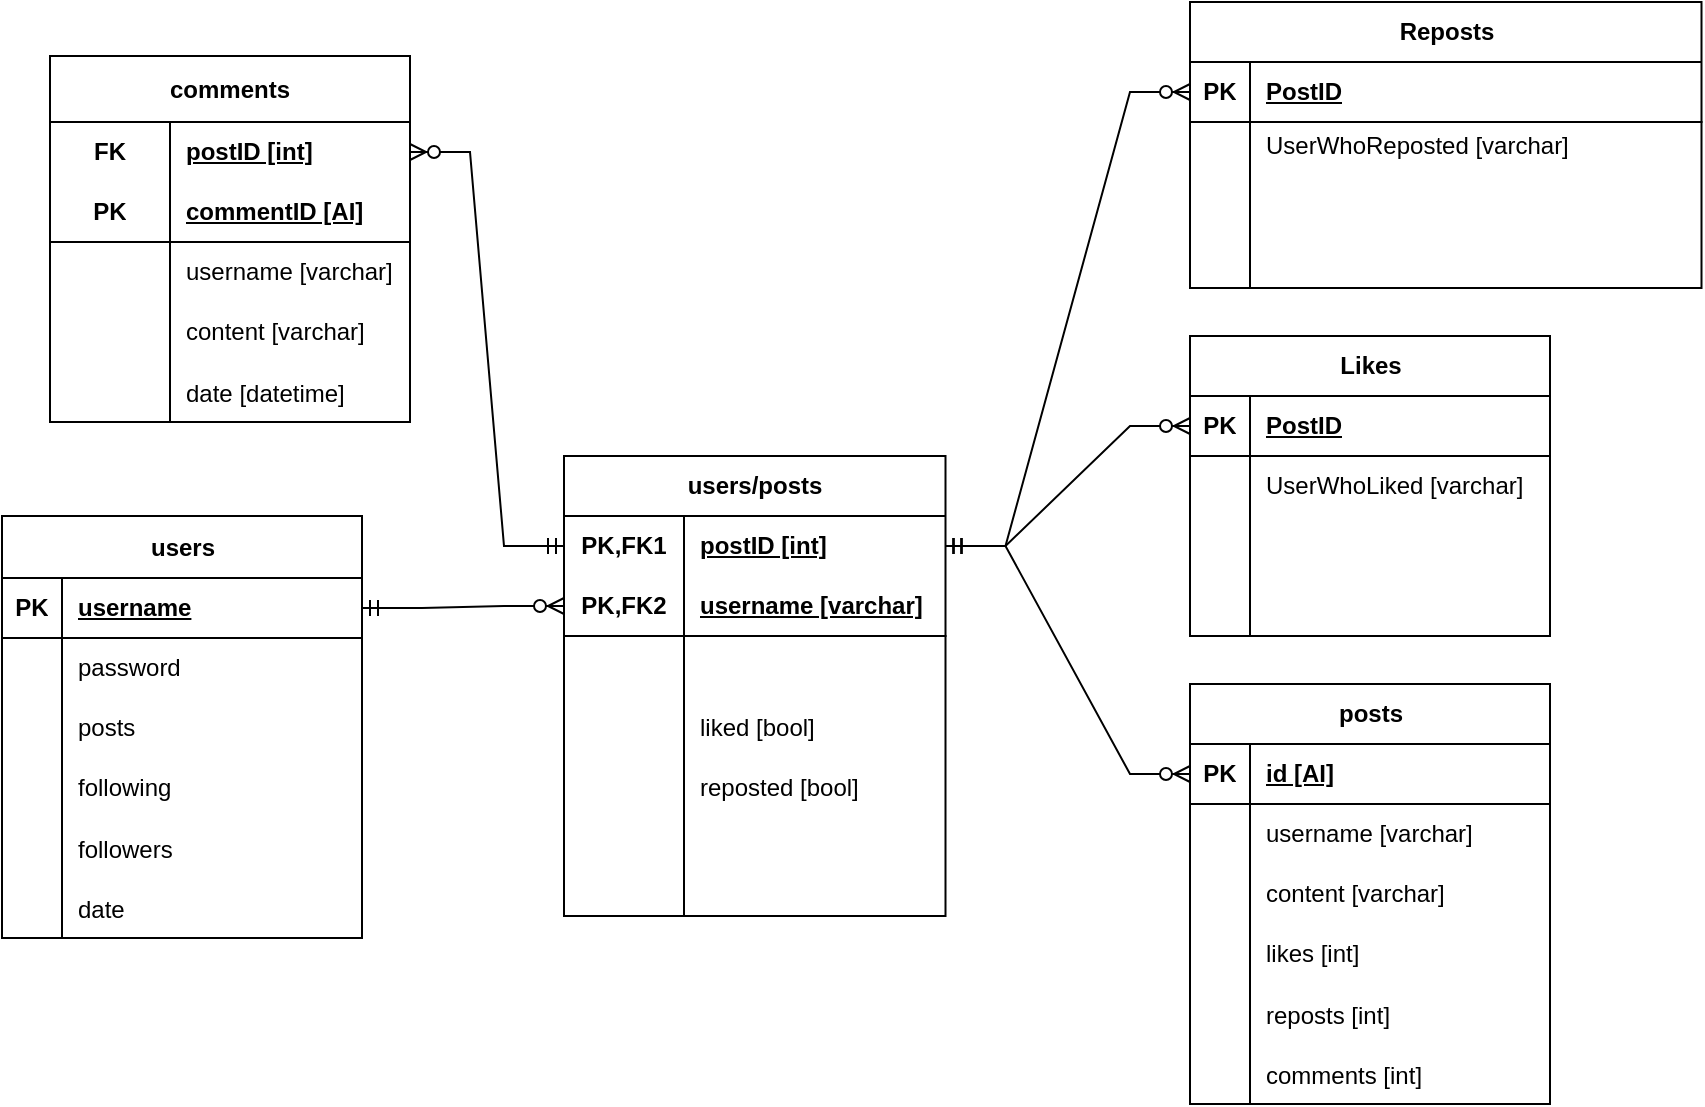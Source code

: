 <mxfile version="24.4.9" type="device">
  <diagram name="Page-1" id="cB-EBIB1lED62rmI1waI">
    <mxGraphModel dx="954" dy="981" grid="0" gridSize="10" guides="1" tooltips="1" connect="1" arrows="1" fold="1" page="0" pageScale="1" pageWidth="850" pageHeight="1100" math="0" shadow="0">
      <root>
        <mxCell id="0" />
        <mxCell id="1" parent="0" />
        <mxCell id="kma_J3NIvFAR0ekO047S-1" value="users" style="shape=table;startSize=31;container=1;collapsible=1;childLayout=tableLayout;fixedRows=1;rowLines=0;fontStyle=1;align=center;resizeLast=1;html=1;" parent="1" vertex="1">
          <mxGeometry x="47" y="56" width="180" height="211" as="geometry" />
        </mxCell>
        <mxCell id="kma_J3NIvFAR0ekO047S-2" value="" style="shape=tableRow;horizontal=0;startSize=0;swimlaneHead=0;swimlaneBody=0;fillColor=none;collapsible=0;dropTarget=0;points=[[0,0.5],[1,0.5]];portConstraint=eastwest;top=0;left=0;right=0;bottom=1;" parent="kma_J3NIvFAR0ekO047S-1" vertex="1">
          <mxGeometry y="31" width="180" height="30" as="geometry" />
        </mxCell>
        <mxCell id="kma_J3NIvFAR0ekO047S-3" value="PK" style="shape=partialRectangle;connectable=0;fillColor=none;top=0;left=0;bottom=0;right=0;fontStyle=1;overflow=hidden;whiteSpace=wrap;html=1;" parent="kma_J3NIvFAR0ekO047S-2" vertex="1">
          <mxGeometry width="30" height="30" as="geometry">
            <mxRectangle width="30" height="30" as="alternateBounds" />
          </mxGeometry>
        </mxCell>
        <mxCell id="kma_J3NIvFAR0ekO047S-4" value="username" style="shape=partialRectangle;connectable=0;fillColor=none;top=0;left=0;bottom=0;right=0;align=left;spacingLeft=6;fontStyle=5;overflow=hidden;whiteSpace=wrap;html=1;" parent="kma_J3NIvFAR0ekO047S-2" vertex="1">
          <mxGeometry x="30" width="150" height="30" as="geometry">
            <mxRectangle width="150" height="30" as="alternateBounds" />
          </mxGeometry>
        </mxCell>
        <mxCell id="kma_J3NIvFAR0ekO047S-5" value="" style="shape=tableRow;horizontal=0;startSize=0;swimlaneHead=0;swimlaneBody=0;fillColor=none;collapsible=0;dropTarget=0;points=[[0,0.5],[1,0.5]];portConstraint=eastwest;top=0;left=0;right=0;bottom=0;" parent="kma_J3NIvFAR0ekO047S-1" vertex="1">
          <mxGeometry y="61" width="180" height="30" as="geometry" />
        </mxCell>
        <mxCell id="kma_J3NIvFAR0ekO047S-6" value="" style="shape=partialRectangle;connectable=0;fillColor=none;top=0;left=0;bottom=0;right=0;editable=1;overflow=hidden;whiteSpace=wrap;html=1;" parent="kma_J3NIvFAR0ekO047S-5" vertex="1">
          <mxGeometry width="30" height="30" as="geometry">
            <mxRectangle width="30" height="30" as="alternateBounds" />
          </mxGeometry>
        </mxCell>
        <mxCell id="kma_J3NIvFAR0ekO047S-7" value="password" style="shape=partialRectangle;connectable=0;fillColor=none;top=0;left=0;bottom=0;right=0;align=left;spacingLeft=6;overflow=hidden;whiteSpace=wrap;html=1;" parent="kma_J3NIvFAR0ekO047S-5" vertex="1">
          <mxGeometry x="30" width="150" height="30" as="geometry">
            <mxRectangle width="150" height="30" as="alternateBounds" />
          </mxGeometry>
        </mxCell>
        <mxCell id="kma_J3NIvFAR0ekO047S-8" value="" style="shape=tableRow;horizontal=0;startSize=0;swimlaneHead=0;swimlaneBody=0;fillColor=none;collapsible=0;dropTarget=0;points=[[0,0.5],[1,0.5]];portConstraint=eastwest;top=0;left=0;right=0;bottom=0;" parent="kma_J3NIvFAR0ekO047S-1" vertex="1">
          <mxGeometry y="91" width="180" height="30" as="geometry" />
        </mxCell>
        <mxCell id="kma_J3NIvFAR0ekO047S-9" value="" style="shape=partialRectangle;connectable=0;fillColor=none;top=0;left=0;bottom=0;right=0;editable=1;overflow=hidden;whiteSpace=wrap;html=1;" parent="kma_J3NIvFAR0ekO047S-8" vertex="1">
          <mxGeometry width="30" height="30" as="geometry">
            <mxRectangle width="30" height="30" as="alternateBounds" />
          </mxGeometry>
        </mxCell>
        <mxCell id="kma_J3NIvFAR0ekO047S-10" value="posts" style="shape=partialRectangle;connectable=0;fillColor=none;top=0;left=0;bottom=0;right=0;align=left;spacingLeft=6;overflow=hidden;whiteSpace=wrap;html=1;" parent="kma_J3NIvFAR0ekO047S-8" vertex="1">
          <mxGeometry x="30" width="150" height="30" as="geometry">
            <mxRectangle width="150" height="30" as="alternateBounds" />
          </mxGeometry>
        </mxCell>
        <mxCell id="kma_J3NIvFAR0ekO047S-11" value="" style="shape=tableRow;horizontal=0;startSize=0;swimlaneHead=0;swimlaneBody=0;fillColor=none;collapsible=0;dropTarget=0;points=[[0,0.5],[1,0.5]];portConstraint=eastwest;top=0;left=0;right=0;bottom=0;" parent="kma_J3NIvFAR0ekO047S-1" vertex="1">
          <mxGeometry y="121" width="180" height="30" as="geometry" />
        </mxCell>
        <mxCell id="kma_J3NIvFAR0ekO047S-12" value="" style="shape=partialRectangle;connectable=0;fillColor=none;top=0;left=0;bottom=0;right=0;editable=1;overflow=hidden;whiteSpace=wrap;html=1;" parent="kma_J3NIvFAR0ekO047S-11" vertex="1">
          <mxGeometry width="30" height="30" as="geometry">
            <mxRectangle width="30" height="30" as="alternateBounds" />
          </mxGeometry>
        </mxCell>
        <mxCell id="kma_J3NIvFAR0ekO047S-13" value="following" style="shape=partialRectangle;connectable=0;fillColor=none;top=0;left=0;bottom=0;right=0;align=left;spacingLeft=6;overflow=hidden;whiteSpace=wrap;html=1;" parent="kma_J3NIvFAR0ekO047S-11" vertex="1">
          <mxGeometry x="30" width="150" height="30" as="geometry">
            <mxRectangle width="150" height="30" as="alternateBounds" />
          </mxGeometry>
        </mxCell>
        <mxCell id="kma_J3NIvFAR0ekO047S-34" value="" style="shape=tableRow;horizontal=0;startSize=0;swimlaneHead=0;swimlaneBody=0;fillColor=none;collapsible=0;dropTarget=0;points=[[0,0.5],[1,0.5]];portConstraint=eastwest;top=0;left=0;right=0;bottom=0;" parent="kma_J3NIvFAR0ekO047S-1" vertex="1">
          <mxGeometry y="151" width="180" height="30" as="geometry" />
        </mxCell>
        <mxCell id="kma_J3NIvFAR0ekO047S-35" value="" style="shape=partialRectangle;connectable=0;fillColor=none;top=0;left=0;bottom=0;right=0;editable=1;overflow=hidden;" parent="kma_J3NIvFAR0ekO047S-34" vertex="1">
          <mxGeometry width="30" height="30" as="geometry">
            <mxRectangle width="30" height="30" as="alternateBounds" />
          </mxGeometry>
        </mxCell>
        <mxCell id="kma_J3NIvFAR0ekO047S-36" value="followers" style="shape=partialRectangle;connectable=0;fillColor=none;top=0;left=0;bottom=0;right=0;align=left;spacingLeft=6;overflow=hidden;" parent="kma_J3NIvFAR0ekO047S-34" vertex="1">
          <mxGeometry x="30" width="150" height="30" as="geometry">
            <mxRectangle width="150" height="30" as="alternateBounds" />
          </mxGeometry>
        </mxCell>
        <mxCell id="kma_J3NIvFAR0ekO047S-37" value="" style="shape=tableRow;horizontal=0;startSize=0;swimlaneHead=0;swimlaneBody=0;fillColor=none;collapsible=0;dropTarget=0;points=[[0,0.5],[1,0.5]];portConstraint=eastwest;top=0;left=0;right=0;bottom=0;" parent="kma_J3NIvFAR0ekO047S-1" vertex="1">
          <mxGeometry y="181" width="180" height="30" as="geometry" />
        </mxCell>
        <mxCell id="kma_J3NIvFAR0ekO047S-38" value="" style="shape=partialRectangle;connectable=0;fillColor=none;top=0;left=0;bottom=0;right=0;editable=1;overflow=hidden;" parent="kma_J3NIvFAR0ekO047S-37" vertex="1">
          <mxGeometry width="30" height="30" as="geometry">
            <mxRectangle width="30" height="30" as="alternateBounds" />
          </mxGeometry>
        </mxCell>
        <mxCell id="kma_J3NIvFAR0ekO047S-39" value="date" style="shape=partialRectangle;connectable=0;fillColor=none;top=0;left=0;bottom=0;right=0;align=left;spacingLeft=6;overflow=hidden;" parent="kma_J3NIvFAR0ekO047S-37" vertex="1">
          <mxGeometry x="30" width="150" height="30" as="geometry">
            <mxRectangle width="150" height="30" as="alternateBounds" />
          </mxGeometry>
        </mxCell>
        <mxCell id="kma_J3NIvFAR0ekO047S-14" value="posts" style="shape=table;startSize=30;container=1;collapsible=1;childLayout=tableLayout;fixedRows=1;rowLines=0;fontStyle=1;align=center;resizeLast=1;html=1;" parent="1" vertex="1">
          <mxGeometry x="641" y="140" width="180" height="210" as="geometry" />
        </mxCell>
        <mxCell id="kma_J3NIvFAR0ekO047S-15" value="" style="shape=tableRow;horizontal=0;startSize=0;swimlaneHead=0;swimlaneBody=0;fillColor=none;collapsible=0;dropTarget=0;points=[[0,0.5],[1,0.5]];portConstraint=eastwest;top=0;left=0;right=0;bottom=1;" parent="kma_J3NIvFAR0ekO047S-14" vertex="1">
          <mxGeometry y="30" width="180" height="30" as="geometry" />
        </mxCell>
        <mxCell id="kma_J3NIvFAR0ekO047S-16" value="PK" style="shape=partialRectangle;connectable=0;fillColor=none;top=0;left=0;bottom=0;right=0;fontStyle=1;overflow=hidden;whiteSpace=wrap;html=1;" parent="kma_J3NIvFAR0ekO047S-15" vertex="1">
          <mxGeometry width="30" height="30" as="geometry">
            <mxRectangle width="30" height="30" as="alternateBounds" />
          </mxGeometry>
        </mxCell>
        <mxCell id="kma_J3NIvFAR0ekO047S-17" value="id [AI]" style="shape=partialRectangle;connectable=0;fillColor=none;top=0;left=0;bottom=0;right=0;align=left;spacingLeft=6;fontStyle=5;overflow=hidden;whiteSpace=wrap;html=1;" parent="kma_J3NIvFAR0ekO047S-15" vertex="1">
          <mxGeometry x="30" width="150" height="30" as="geometry">
            <mxRectangle width="150" height="30" as="alternateBounds" />
          </mxGeometry>
        </mxCell>
        <mxCell id="kma_J3NIvFAR0ekO047S-18" value="" style="shape=tableRow;horizontal=0;startSize=0;swimlaneHead=0;swimlaneBody=0;fillColor=none;collapsible=0;dropTarget=0;points=[[0,0.5],[1,0.5]];portConstraint=eastwest;top=0;left=0;right=0;bottom=0;" parent="kma_J3NIvFAR0ekO047S-14" vertex="1">
          <mxGeometry y="60" width="180" height="30" as="geometry" />
        </mxCell>
        <mxCell id="kma_J3NIvFAR0ekO047S-19" value="" style="shape=partialRectangle;connectable=0;fillColor=none;top=0;left=0;bottom=0;right=0;editable=1;overflow=hidden;whiteSpace=wrap;html=1;" parent="kma_J3NIvFAR0ekO047S-18" vertex="1">
          <mxGeometry width="30" height="30" as="geometry">
            <mxRectangle width="30" height="30" as="alternateBounds" />
          </mxGeometry>
        </mxCell>
        <mxCell id="kma_J3NIvFAR0ekO047S-20" value="username [varchar]" style="shape=partialRectangle;connectable=0;fillColor=none;top=0;left=0;bottom=0;right=0;align=left;spacingLeft=6;overflow=hidden;whiteSpace=wrap;html=1;" parent="kma_J3NIvFAR0ekO047S-18" vertex="1">
          <mxGeometry x="30" width="150" height="30" as="geometry">
            <mxRectangle width="150" height="30" as="alternateBounds" />
          </mxGeometry>
        </mxCell>
        <mxCell id="kma_J3NIvFAR0ekO047S-21" value="" style="shape=tableRow;horizontal=0;startSize=0;swimlaneHead=0;swimlaneBody=0;fillColor=none;collapsible=0;dropTarget=0;points=[[0,0.5],[1,0.5]];portConstraint=eastwest;top=0;left=0;right=0;bottom=0;" parent="kma_J3NIvFAR0ekO047S-14" vertex="1">
          <mxGeometry y="90" width="180" height="30" as="geometry" />
        </mxCell>
        <mxCell id="kma_J3NIvFAR0ekO047S-22" value="" style="shape=partialRectangle;connectable=0;fillColor=none;top=0;left=0;bottom=0;right=0;editable=1;overflow=hidden;whiteSpace=wrap;html=1;" parent="kma_J3NIvFAR0ekO047S-21" vertex="1">
          <mxGeometry width="30" height="30" as="geometry">
            <mxRectangle width="30" height="30" as="alternateBounds" />
          </mxGeometry>
        </mxCell>
        <mxCell id="kma_J3NIvFAR0ekO047S-23" value="content [varchar]" style="shape=partialRectangle;connectable=0;fillColor=none;top=0;left=0;bottom=0;right=0;align=left;spacingLeft=6;overflow=hidden;whiteSpace=wrap;html=1;" parent="kma_J3NIvFAR0ekO047S-21" vertex="1">
          <mxGeometry x="30" width="150" height="30" as="geometry">
            <mxRectangle width="150" height="30" as="alternateBounds" />
          </mxGeometry>
        </mxCell>
        <mxCell id="kma_J3NIvFAR0ekO047S-24" value="" style="shape=tableRow;horizontal=0;startSize=0;swimlaneHead=0;swimlaneBody=0;fillColor=none;collapsible=0;dropTarget=0;points=[[0,0.5],[1,0.5]];portConstraint=eastwest;top=0;left=0;right=0;bottom=0;" parent="kma_J3NIvFAR0ekO047S-14" vertex="1">
          <mxGeometry y="120" width="180" height="30" as="geometry" />
        </mxCell>
        <mxCell id="kma_J3NIvFAR0ekO047S-25" value="" style="shape=partialRectangle;connectable=0;fillColor=none;top=0;left=0;bottom=0;right=0;editable=1;overflow=hidden;whiteSpace=wrap;html=1;" parent="kma_J3NIvFAR0ekO047S-24" vertex="1">
          <mxGeometry width="30" height="30" as="geometry">
            <mxRectangle width="30" height="30" as="alternateBounds" />
          </mxGeometry>
        </mxCell>
        <mxCell id="kma_J3NIvFAR0ekO047S-26" value="likes [int]" style="shape=partialRectangle;connectable=0;fillColor=none;top=0;left=0;bottom=0;right=0;align=left;spacingLeft=6;overflow=hidden;whiteSpace=wrap;html=1;" parent="kma_J3NIvFAR0ekO047S-24" vertex="1">
          <mxGeometry x="30" width="150" height="30" as="geometry">
            <mxRectangle width="150" height="30" as="alternateBounds" />
          </mxGeometry>
        </mxCell>
        <mxCell id="kma_J3NIvFAR0ekO047S-28" value="" style="shape=tableRow;horizontal=0;startSize=0;swimlaneHead=0;swimlaneBody=0;fillColor=none;collapsible=0;dropTarget=0;points=[[0,0.5],[1,0.5]];portConstraint=eastwest;top=0;left=0;right=0;bottom=0;" parent="kma_J3NIvFAR0ekO047S-14" vertex="1">
          <mxGeometry y="150" width="180" height="30" as="geometry" />
        </mxCell>
        <mxCell id="kma_J3NIvFAR0ekO047S-29" value="" style="shape=partialRectangle;connectable=0;fillColor=none;top=0;left=0;bottom=0;right=0;editable=1;overflow=hidden;" parent="kma_J3NIvFAR0ekO047S-28" vertex="1">
          <mxGeometry width="30" height="30" as="geometry">
            <mxRectangle width="30" height="30" as="alternateBounds" />
          </mxGeometry>
        </mxCell>
        <mxCell id="kma_J3NIvFAR0ekO047S-30" value="reposts [int]" style="shape=partialRectangle;connectable=0;fillColor=none;top=0;left=0;bottom=0;right=0;align=left;spacingLeft=6;overflow=hidden;" parent="kma_J3NIvFAR0ekO047S-28" vertex="1">
          <mxGeometry x="30" width="150" height="30" as="geometry">
            <mxRectangle width="150" height="30" as="alternateBounds" />
          </mxGeometry>
        </mxCell>
        <mxCell id="kma_J3NIvFAR0ekO047S-31" value="" style="shape=tableRow;horizontal=0;startSize=0;swimlaneHead=0;swimlaneBody=0;fillColor=none;collapsible=0;dropTarget=0;points=[[0,0.5],[1,0.5]];portConstraint=eastwest;top=0;left=0;right=0;bottom=0;" parent="kma_J3NIvFAR0ekO047S-14" vertex="1">
          <mxGeometry y="180" width="180" height="30" as="geometry" />
        </mxCell>
        <mxCell id="kma_J3NIvFAR0ekO047S-32" value="" style="shape=partialRectangle;connectable=0;fillColor=none;top=0;left=0;bottom=0;right=0;editable=1;overflow=hidden;" parent="kma_J3NIvFAR0ekO047S-31" vertex="1">
          <mxGeometry width="30" height="30" as="geometry">
            <mxRectangle width="30" height="30" as="alternateBounds" />
          </mxGeometry>
        </mxCell>
        <mxCell id="kma_J3NIvFAR0ekO047S-33" value="comments [int]" style="shape=partialRectangle;connectable=0;fillColor=none;top=0;left=0;bottom=0;right=0;align=left;spacingLeft=6;overflow=hidden;" parent="kma_J3NIvFAR0ekO047S-31" vertex="1">
          <mxGeometry x="30" width="150" height="30" as="geometry">
            <mxRectangle width="150" height="30" as="alternateBounds" />
          </mxGeometry>
        </mxCell>
        <mxCell id="kma_J3NIvFAR0ekO047S-54" value="users/posts" style="shape=table;startSize=30;container=1;collapsible=1;childLayout=tableLayout;fixedRows=1;rowLines=0;fontStyle=1;align=center;resizeLast=1;html=1;whiteSpace=wrap;" parent="1" vertex="1">
          <mxGeometry x="328" y="26" width="190.75" height="230" as="geometry" />
        </mxCell>
        <mxCell id="kma_J3NIvFAR0ekO047S-55" value="" style="shape=tableRow;horizontal=0;startSize=0;swimlaneHead=0;swimlaneBody=0;fillColor=none;collapsible=0;dropTarget=0;points=[[0,0.5],[1,0.5]];portConstraint=eastwest;top=0;left=0;right=0;bottom=0;html=1;" parent="kma_J3NIvFAR0ekO047S-54" vertex="1">
          <mxGeometry y="30" width="190.75" height="30" as="geometry" />
        </mxCell>
        <mxCell id="kma_J3NIvFAR0ekO047S-56" value="PK,FK1" style="shape=partialRectangle;connectable=0;fillColor=none;top=0;left=0;bottom=0;right=0;fontStyle=1;overflow=hidden;html=1;whiteSpace=wrap;" parent="kma_J3NIvFAR0ekO047S-55" vertex="1">
          <mxGeometry width="60" height="30" as="geometry">
            <mxRectangle width="60" height="30" as="alternateBounds" />
          </mxGeometry>
        </mxCell>
        <mxCell id="kma_J3NIvFAR0ekO047S-57" value="postID [int]" style="shape=partialRectangle;connectable=0;fillColor=none;top=0;left=0;bottom=0;right=0;align=left;spacingLeft=6;fontStyle=5;overflow=hidden;html=1;whiteSpace=wrap;" parent="kma_J3NIvFAR0ekO047S-55" vertex="1">
          <mxGeometry x="60" width="130.75" height="30" as="geometry">
            <mxRectangle width="130.75" height="30" as="alternateBounds" />
          </mxGeometry>
        </mxCell>
        <mxCell id="kma_J3NIvFAR0ekO047S-58" value="" style="shape=tableRow;horizontal=0;startSize=0;swimlaneHead=0;swimlaneBody=0;fillColor=none;collapsible=0;dropTarget=0;points=[[0,0.5],[1,0.5]];portConstraint=eastwest;top=0;left=0;right=0;bottom=1;html=1;" parent="kma_J3NIvFAR0ekO047S-54" vertex="1">
          <mxGeometry y="60" width="190.75" height="30" as="geometry" />
        </mxCell>
        <mxCell id="kma_J3NIvFAR0ekO047S-59" value="PK,FK2" style="shape=partialRectangle;connectable=0;fillColor=none;top=0;left=0;bottom=0;right=0;fontStyle=1;overflow=hidden;html=1;whiteSpace=wrap;" parent="kma_J3NIvFAR0ekO047S-58" vertex="1">
          <mxGeometry width="60" height="30" as="geometry">
            <mxRectangle width="60" height="30" as="alternateBounds" />
          </mxGeometry>
        </mxCell>
        <mxCell id="kma_J3NIvFAR0ekO047S-60" value="username [varchar]" style="shape=partialRectangle;connectable=0;fillColor=none;top=0;left=0;bottom=0;right=0;align=left;spacingLeft=6;fontStyle=5;overflow=hidden;html=1;whiteSpace=wrap;" parent="kma_J3NIvFAR0ekO047S-58" vertex="1">
          <mxGeometry x="60" width="130.75" height="30" as="geometry">
            <mxRectangle width="130.75" height="30" as="alternateBounds" />
          </mxGeometry>
        </mxCell>
        <mxCell id="kma_J3NIvFAR0ekO047S-61" value="" style="shape=tableRow;horizontal=0;startSize=0;swimlaneHead=0;swimlaneBody=0;fillColor=none;collapsible=0;dropTarget=0;points=[[0,0.5],[1,0.5]];portConstraint=eastwest;top=0;left=0;right=0;bottom=0;html=1;" parent="kma_J3NIvFAR0ekO047S-54" vertex="1">
          <mxGeometry y="90" width="190.75" height="30" as="geometry" />
        </mxCell>
        <mxCell id="kma_J3NIvFAR0ekO047S-62" value="" style="shape=partialRectangle;connectable=0;fillColor=none;top=0;left=0;bottom=0;right=0;editable=1;overflow=hidden;html=1;whiteSpace=wrap;" parent="kma_J3NIvFAR0ekO047S-61" vertex="1">
          <mxGeometry width="60" height="30" as="geometry">
            <mxRectangle width="60" height="30" as="alternateBounds" />
          </mxGeometry>
        </mxCell>
        <mxCell id="kma_J3NIvFAR0ekO047S-63" value="" style="shape=partialRectangle;connectable=0;fillColor=none;top=0;left=0;bottom=0;right=0;align=left;spacingLeft=6;overflow=hidden;html=1;whiteSpace=wrap;" parent="kma_J3NIvFAR0ekO047S-61" vertex="1">
          <mxGeometry x="60" width="130.75" height="30" as="geometry">
            <mxRectangle width="130.75" height="30" as="alternateBounds" />
          </mxGeometry>
        </mxCell>
        <mxCell id="aiqrpnWM7KKC4TNen40j-49" value="" style="shape=tableRow;horizontal=0;startSize=0;swimlaneHead=0;swimlaneBody=0;fillColor=none;collapsible=0;dropTarget=0;points=[[0,0.5],[1,0.5]];portConstraint=eastwest;top=0;left=0;right=0;bottom=0;" vertex="1" parent="kma_J3NIvFAR0ekO047S-54">
          <mxGeometry y="120" width="190.75" height="30" as="geometry" />
        </mxCell>
        <mxCell id="aiqrpnWM7KKC4TNen40j-50" value="" style="shape=partialRectangle;connectable=0;fillColor=none;top=0;left=0;bottom=0;right=0;editable=1;overflow=hidden;" vertex="1" parent="aiqrpnWM7KKC4TNen40j-49">
          <mxGeometry width="60" height="30" as="geometry">
            <mxRectangle width="60" height="30" as="alternateBounds" />
          </mxGeometry>
        </mxCell>
        <mxCell id="aiqrpnWM7KKC4TNen40j-51" value="liked [bool]" style="shape=partialRectangle;connectable=0;fillColor=none;top=0;left=0;bottom=0;right=0;align=left;spacingLeft=6;overflow=hidden;" vertex="1" parent="aiqrpnWM7KKC4TNen40j-49">
          <mxGeometry x="60" width="130.75" height="30" as="geometry">
            <mxRectangle width="130.75" height="30" as="alternateBounds" />
          </mxGeometry>
        </mxCell>
        <mxCell id="aiqrpnWM7KKC4TNen40j-52" value="" style="shape=tableRow;horizontal=0;startSize=0;swimlaneHead=0;swimlaneBody=0;fillColor=none;collapsible=0;dropTarget=0;points=[[0,0.5],[1,0.5]];portConstraint=eastwest;top=0;left=0;right=0;bottom=0;" vertex="1" parent="kma_J3NIvFAR0ekO047S-54">
          <mxGeometry y="150" width="190.75" height="30" as="geometry" />
        </mxCell>
        <mxCell id="aiqrpnWM7KKC4TNen40j-53" value="" style="shape=partialRectangle;connectable=0;fillColor=none;top=0;left=0;bottom=0;right=0;editable=1;overflow=hidden;" vertex="1" parent="aiqrpnWM7KKC4TNen40j-52">
          <mxGeometry width="60" height="30" as="geometry">
            <mxRectangle width="60" height="30" as="alternateBounds" />
          </mxGeometry>
        </mxCell>
        <mxCell id="aiqrpnWM7KKC4TNen40j-54" value="reposted [bool]" style="shape=partialRectangle;connectable=0;fillColor=none;top=0;left=0;bottom=0;right=0;align=left;spacingLeft=6;overflow=hidden;" vertex="1" parent="aiqrpnWM7KKC4TNen40j-52">
          <mxGeometry x="60" width="130.75" height="30" as="geometry">
            <mxRectangle width="130.75" height="30" as="alternateBounds" />
          </mxGeometry>
        </mxCell>
        <mxCell id="aiqrpnWM7KKC4TNen40j-55" value="" style="shape=tableRow;horizontal=0;startSize=0;swimlaneHead=0;swimlaneBody=0;fillColor=none;collapsible=0;dropTarget=0;points=[[0,0.5],[1,0.5]];portConstraint=eastwest;top=0;left=0;right=0;bottom=0;" vertex="1" parent="kma_J3NIvFAR0ekO047S-54">
          <mxGeometry y="180" width="190.75" height="30" as="geometry" />
        </mxCell>
        <mxCell id="aiqrpnWM7KKC4TNen40j-56" value="" style="shape=partialRectangle;connectable=0;fillColor=none;top=0;left=0;bottom=0;right=0;editable=1;overflow=hidden;" vertex="1" parent="aiqrpnWM7KKC4TNen40j-55">
          <mxGeometry width="60" height="30" as="geometry">
            <mxRectangle width="60" height="30" as="alternateBounds" />
          </mxGeometry>
        </mxCell>
        <mxCell id="aiqrpnWM7KKC4TNen40j-57" value="" style="shape=partialRectangle;connectable=0;fillColor=none;top=0;left=0;bottom=0;right=0;align=left;spacingLeft=6;overflow=hidden;" vertex="1" parent="aiqrpnWM7KKC4TNen40j-55">
          <mxGeometry x="60" width="130.75" height="30" as="geometry">
            <mxRectangle width="130.75" height="30" as="alternateBounds" />
          </mxGeometry>
        </mxCell>
        <mxCell id="kma_J3NIvFAR0ekO047S-64" value="" style="shape=tableRow;horizontal=0;startSize=0;swimlaneHead=0;swimlaneBody=0;fillColor=none;collapsible=0;dropTarget=0;points=[[0,0.5],[1,0.5]];portConstraint=eastwest;top=0;left=0;right=0;bottom=0;html=1;" parent="kma_J3NIvFAR0ekO047S-54" vertex="1">
          <mxGeometry y="210" width="190.75" height="20" as="geometry" />
        </mxCell>
        <mxCell id="kma_J3NIvFAR0ekO047S-65" value="" style="shape=partialRectangle;connectable=0;fillColor=none;top=0;left=0;bottom=0;right=0;editable=1;overflow=hidden;html=1;whiteSpace=wrap;" parent="kma_J3NIvFAR0ekO047S-64" vertex="1">
          <mxGeometry width="60" height="20" as="geometry">
            <mxRectangle width="60" height="20" as="alternateBounds" />
          </mxGeometry>
        </mxCell>
        <mxCell id="kma_J3NIvFAR0ekO047S-66" value="" style="shape=partialRectangle;connectable=0;fillColor=none;top=0;left=0;bottom=0;right=0;align=left;spacingLeft=6;overflow=hidden;html=1;whiteSpace=wrap;" parent="kma_J3NIvFAR0ekO047S-64" vertex="1">
          <mxGeometry x="60" width="130.75" height="20" as="geometry">
            <mxRectangle width="130.75" height="20" as="alternateBounds" />
          </mxGeometry>
        </mxCell>
        <mxCell id="aiqrpnWM7KKC4TNen40j-29" value="comments" style="shape=table;startSize=33;container=1;collapsible=1;childLayout=tableLayout;fixedRows=1;rowLines=0;fontStyle=1;align=center;resizeLast=1;html=1;whiteSpace=wrap;" vertex="1" parent="1">
          <mxGeometry x="71" y="-174" width="180" height="183" as="geometry" />
        </mxCell>
        <mxCell id="aiqrpnWM7KKC4TNen40j-30" value="" style="shape=tableRow;horizontal=0;startSize=0;swimlaneHead=0;swimlaneBody=0;fillColor=none;collapsible=0;dropTarget=0;points=[[0,0.5],[1,0.5]];portConstraint=eastwest;top=0;left=0;right=0;bottom=0;html=1;" vertex="1" parent="aiqrpnWM7KKC4TNen40j-29">
          <mxGeometry y="33" width="180" height="30" as="geometry" />
        </mxCell>
        <mxCell id="aiqrpnWM7KKC4TNen40j-31" value="FK" style="shape=partialRectangle;connectable=0;fillColor=none;top=0;left=0;bottom=0;right=0;fontStyle=1;overflow=hidden;html=1;whiteSpace=wrap;" vertex="1" parent="aiqrpnWM7KKC4TNen40j-30">
          <mxGeometry width="60" height="30" as="geometry">
            <mxRectangle width="60" height="30" as="alternateBounds" />
          </mxGeometry>
        </mxCell>
        <mxCell id="aiqrpnWM7KKC4TNen40j-32" value="postID [int]" style="shape=partialRectangle;connectable=0;fillColor=none;top=0;left=0;bottom=0;right=0;align=left;spacingLeft=6;fontStyle=5;overflow=hidden;html=1;whiteSpace=wrap;" vertex="1" parent="aiqrpnWM7KKC4TNen40j-30">
          <mxGeometry x="60" width="120" height="30" as="geometry">
            <mxRectangle width="120" height="30" as="alternateBounds" />
          </mxGeometry>
        </mxCell>
        <mxCell id="aiqrpnWM7KKC4TNen40j-33" value="" style="shape=tableRow;horizontal=0;startSize=0;swimlaneHead=0;swimlaneBody=0;fillColor=none;collapsible=0;dropTarget=0;points=[[0,0.5],[1,0.5]];portConstraint=eastwest;top=0;left=0;right=0;bottom=1;html=1;" vertex="1" parent="aiqrpnWM7KKC4TNen40j-29">
          <mxGeometry y="63" width="180" height="30" as="geometry" />
        </mxCell>
        <mxCell id="aiqrpnWM7KKC4TNen40j-34" value="PK" style="shape=partialRectangle;connectable=0;fillColor=none;top=0;left=0;bottom=0;right=0;fontStyle=1;overflow=hidden;html=1;whiteSpace=wrap;" vertex="1" parent="aiqrpnWM7KKC4TNen40j-33">
          <mxGeometry width="60" height="30" as="geometry">
            <mxRectangle width="60" height="30" as="alternateBounds" />
          </mxGeometry>
        </mxCell>
        <mxCell id="aiqrpnWM7KKC4TNen40j-35" value="commentID [AI]" style="shape=partialRectangle;connectable=0;fillColor=none;top=0;left=0;bottom=0;right=0;align=left;spacingLeft=6;fontStyle=5;overflow=hidden;html=1;whiteSpace=wrap;" vertex="1" parent="aiqrpnWM7KKC4TNen40j-33">
          <mxGeometry x="60" width="120" height="30" as="geometry">
            <mxRectangle width="120" height="30" as="alternateBounds" />
          </mxGeometry>
        </mxCell>
        <mxCell id="aiqrpnWM7KKC4TNen40j-36" value="" style="shape=tableRow;horizontal=0;startSize=0;swimlaneHead=0;swimlaneBody=0;fillColor=none;collapsible=0;dropTarget=0;points=[[0,0.5],[1,0.5]];portConstraint=eastwest;top=0;left=0;right=0;bottom=0;html=1;" vertex="1" parent="aiqrpnWM7KKC4TNen40j-29">
          <mxGeometry y="93" width="180" height="30" as="geometry" />
        </mxCell>
        <mxCell id="aiqrpnWM7KKC4TNen40j-37" value="" style="shape=partialRectangle;connectable=0;fillColor=none;top=0;left=0;bottom=0;right=0;editable=1;overflow=hidden;html=1;whiteSpace=wrap;" vertex="1" parent="aiqrpnWM7KKC4TNen40j-36">
          <mxGeometry width="60" height="30" as="geometry">
            <mxRectangle width="60" height="30" as="alternateBounds" />
          </mxGeometry>
        </mxCell>
        <mxCell id="aiqrpnWM7KKC4TNen40j-38" value="username [varchar]" style="shape=partialRectangle;connectable=0;fillColor=none;top=0;left=0;bottom=0;right=0;align=left;spacingLeft=6;overflow=hidden;html=1;whiteSpace=wrap;" vertex="1" parent="aiqrpnWM7KKC4TNen40j-36">
          <mxGeometry x="60" width="120" height="30" as="geometry">
            <mxRectangle width="120" height="30" as="alternateBounds" />
          </mxGeometry>
        </mxCell>
        <mxCell id="aiqrpnWM7KKC4TNen40j-39" value="" style="shape=tableRow;horizontal=0;startSize=0;swimlaneHead=0;swimlaneBody=0;fillColor=none;collapsible=0;dropTarget=0;points=[[0,0.5],[1,0.5]];portConstraint=eastwest;top=0;left=0;right=0;bottom=0;html=1;" vertex="1" parent="aiqrpnWM7KKC4TNen40j-29">
          <mxGeometry y="123" width="180" height="30" as="geometry" />
        </mxCell>
        <mxCell id="aiqrpnWM7KKC4TNen40j-40" value="" style="shape=partialRectangle;connectable=0;fillColor=none;top=0;left=0;bottom=0;right=0;editable=1;overflow=hidden;html=1;whiteSpace=wrap;" vertex="1" parent="aiqrpnWM7KKC4TNen40j-39">
          <mxGeometry width="60" height="30" as="geometry">
            <mxRectangle width="60" height="30" as="alternateBounds" />
          </mxGeometry>
        </mxCell>
        <mxCell id="aiqrpnWM7KKC4TNen40j-41" value="content [varchar]" style="shape=partialRectangle;connectable=0;fillColor=none;top=0;left=0;bottom=0;right=0;align=left;spacingLeft=6;overflow=hidden;html=1;whiteSpace=wrap;" vertex="1" parent="aiqrpnWM7KKC4TNen40j-39">
          <mxGeometry x="60" width="120" height="30" as="geometry">
            <mxRectangle width="120" height="30" as="alternateBounds" />
          </mxGeometry>
        </mxCell>
        <mxCell id="aiqrpnWM7KKC4TNen40j-46" value="" style="shape=tableRow;horizontal=0;startSize=0;swimlaneHead=0;swimlaneBody=0;fillColor=none;collapsible=0;dropTarget=0;points=[[0,0.5],[1,0.5]];portConstraint=eastwest;top=0;left=0;right=0;bottom=0;" vertex="1" parent="aiqrpnWM7KKC4TNen40j-29">
          <mxGeometry y="153" width="180" height="30" as="geometry" />
        </mxCell>
        <mxCell id="aiqrpnWM7KKC4TNen40j-47" value="" style="shape=partialRectangle;connectable=0;fillColor=none;top=0;left=0;bottom=0;right=0;editable=1;overflow=hidden;" vertex="1" parent="aiqrpnWM7KKC4TNen40j-46">
          <mxGeometry width="60" height="30" as="geometry">
            <mxRectangle width="60" height="30" as="alternateBounds" />
          </mxGeometry>
        </mxCell>
        <mxCell id="aiqrpnWM7KKC4TNen40j-48" value="date [datetime]" style="shape=partialRectangle;connectable=0;fillColor=none;top=0;left=0;bottom=0;right=0;align=left;spacingLeft=6;overflow=hidden;" vertex="1" parent="aiqrpnWM7KKC4TNen40j-46">
          <mxGeometry x="60" width="120" height="30" as="geometry">
            <mxRectangle width="120" height="30" as="alternateBounds" />
          </mxGeometry>
        </mxCell>
        <mxCell id="aiqrpnWM7KKC4TNen40j-74" value="" style="edgeStyle=entityRelationEdgeStyle;fontSize=12;html=1;endArrow=ERzeroToMany;startArrow=ERmandOne;rounded=0;" edge="1" parent="1" source="kma_J3NIvFAR0ekO047S-55" target="aiqrpnWM7KKC4TNen40j-30">
          <mxGeometry width="100" height="100" relative="1" as="geometry">
            <mxPoint x="329" y="-61" as="sourcePoint" />
            <mxPoint x="429" y="-161" as="targetPoint" />
          </mxGeometry>
        </mxCell>
        <mxCell id="aiqrpnWM7KKC4TNen40j-75" value="" style="edgeStyle=entityRelationEdgeStyle;fontSize=12;html=1;endArrow=ERzeroToMany;startArrow=ERmandOne;rounded=0;" edge="1" parent="1" source="kma_J3NIvFAR0ekO047S-55" target="kma_J3NIvFAR0ekO047S-15">
          <mxGeometry width="100" height="100" relative="1" as="geometry">
            <mxPoint x="617" y="-47" as="sourcePoint" />
            <mxPoint x="496" y="-239" as="targetPoint" />
          </mxGeometry>
        </mxCell>
        <mxCell id="aiqrpnWM7KKC4TNen40j-76" value="" style="edgeStyle=entityRelationEdgeStyle;fontSize=12;html=1;endArrow=ERzeroToMany;startArrow=ERmandOne;rounded=0;" edge="1" parent="1" source="kma_J3NIvFAR0ekO047S-2" target="kma_J3NIvFAR0ekO047S-58">
          <mxGeometry width="100" height="100" relative="1" as="geometry">
            <mxPoint x="540" y="316" as="sourcePoint" />
            <mxPoint x="709" y="193" as="targetPoint" />
          </mxGeometry>
        </mxCell>
        <mxCell id="aiqrpnWM7KKC4TNen40j-77" value="Likes" style="shape=table;startSize=30;container=1;collapsible=1;childLayout=tableLayout;fixedRows=1;rowLines=0;fontStyle=1;align=center;resizeLast=1;html=1;" vertex="1" parent="1">
          <mxGeometry x="641" y="-34" width="180" height="150" as="geometry" />
        </mxCell>
        <mxCell id="aiqrpnWM7KKC4TNen40j-78" value="" style="shape=tableRow;horizontal=0;startSize=0;swimlaneHead=0;swimlaneBody=0;fillColor=none;collapsible=0;dropTarget=0;points=[[0,0.5],[1,0.5]];portConstraint=eastwest;top=0;left=0;right=0;bottom=1;" vertex="1" parent="aiqrpnWM7KKC4TNen40j-77">
          <mxGeometry y="30" width="180" height="30" as="geometry" />
        </mxCell>
        <mxCell id="aiqrpnWM7KKC4TNen40j-79" value="PK" style="shape=partialRectangle;connectable=0;fillColor=none;top=0;left=0;bottom=0;right=0;fontStyle=1;overflow=hidden;whiteSpace=wrap;html=1;" vertex="1" parent="aiqrpnWM7KKC4TNen40j-78">
          <mxGeometry width="30" height="30" as="geometry">
            <mxRectangle width="30" height="30" as="alternateBounds" />
          </mxGeometry>
        </mxCell>
        <mxCell id="aiqrpnWM7KKC4TNen40j-80" value="PostID" style="shape=partialRectangle;connectable=0;fillColor=none;top=0;left=0;bottom=0;right=0;align=left;spacingLeft=6;fontStyle=5;overflow=hidden;whiteSpace=wrap;html=1;" vertex="1" parent="aiqrpnWM7KKC4TNen40j-78">
          <mxGeometry x="30" width="150" height="30" as="geometry">
            <mxRectangle width="150" height="30" as="alternateBounds" />
          </mxGeometry>
        </mxCell>
        <mxCell id="aiqrpnWM7KKC4TNen40j-81" value="" style="shape=tableRow;horizontal=0;startSize=0;swimlaneHead=0;swimlaneBody=0;fillColor=none;collapsible=0;dropTarget=0;points=[[0,0.5],[1,0.5]];portConstraint=eastwest;top=0;left=0;right=0;bottom=0;" vertex="1" parent="aiqrpnWM7KKC4TNen40j-77">
          <mxGeometry y="60" width="180" height="30" as="geometry" />
        </mxCell>
        <mxCell id="aiqrpnWM7KKC4TNen40j-82" value="" style="shape=partialRectangle;connectable=0;fillColor=none;top=0;left=0;bottom=0;right=0;editable=1;overflow=hidden;whiteSpace=wrap;html=1;" vertex="1" parent="aiqrpnWM7KKC4TNen40j-81">
          <mxGeometry width="30" height="30" as="geometry">
            <mxRectangle width="30" height="30" as="alternateBounds" />
          </mxGeometry>
        </mxCell>
        <mxCell id="aiqrpnWM7KKC4TNen40j-83" value="UserWhoLiked [varchar]" style="shape=partialRectangle;connectable=0;fillColor=none;top=0;left=0;bottom=0;right=0;align=left;spacingLeft=6;overflow=hidden;whiteSpace=wrap;html=1;" vertex="1" parent="aiqrpnWM7KKC4TNen40j-81">
          <mxGeometry x="30" width="150" height="30" as="geometry">
            <mxRectangle width="150" height="30" as="alternateBounds" />
          </mxGeometry>
        </mxCell>
        <mxCell id="aiqrpnWM7KKC4TNen40j-84" value="" style="shape=tableRow;horizontal=0;startSize=0;swimlaneHead=0;swimlaneBody=0;fillColor=none;collapsible=0;dropTarget=0;points=[[0,0.5],[1,0.5]];portConstraint=eastwest;top=0;left=0;right=0;bottom=0;" vertex="1" parent="aiqrpnWM7KKC4TNen40j-77">
          <mxGeometry y="90" width="180" height="30" as="geometry" />
        </mxCell>
        <mxCell id="aiqrpnWM7KKC4TNen40j-85" value="" style="shape=partialRectangle;connectable=0;fillColor=none;top=0;left=0;bottom=0;right=0;editable=1;overflow=hidden;whiteSpace=wrap;html=1;" vertex="1" parent="aiqrpnWM7KKC4TNen40j-84">
          <mxGeometry width="30" height="30" as="geometry">
            <mxRectangle width="30" height="30" as="alternateBounds" />
          </mxGeometry>
        </mxCell>
        <mxCell id="aiqrpnWM7KKC4TNen40j-86" value="" style="shape=partialRectangle;connectable=0;fillColor=none;top=0;left=0;bottom=0;right=0;align=left;spacingLeft=6;overflow=hidden;whiteSpace=wrap;html=1;" vertex="1" parent="aiqrpnWM7KKC4TNen40j-84">
          <mxGeometry x="30" width="150" height="30" as="geometry">
            <mxRectangle width="150" height="30" as="alternateBounds" />
          </mxGeometry>
        </mxCell>
        <mxCell id="aiqrpnWM7KKC4TNen40j-87" value="" style="shape=tableRow;horizontal=0;startSize=0;swimlaneHead=0;swimlaneBody=0;fillColor=none;collapsible=0;dropTarget=0;points=[[0,0.5],[1,0.5]];portConstraint=eastwest;top=0;left=0;right=0;bottom=0;" vertex="1" parent="aiqrpnWM7KKC4TNen40j-77">
          <mxGeometry y="120" width="180" height="30" as="geometry" />
        </mxCell>
        <mxCell id="aiqrpnWM7KKC4TNen40j-88" value="" style="shape=partialRectangle;connectable=0;fillColor=none;top=0;left=0;bottom=0;right=0;editable=1;overflow=hidden;whiteSpace=wrap;html=1;" vertex="1" parent="aiqrpnWM7KKC4TNen40j-87">
          <mxGeometry width="30" height="30" as="geometry">
            <mxRectangle width="30" height="30" as="alternateBounds" />
          </mxGeometry>
        </mxCell>
        <mxCell id="aiqrpnWM7KKC4TNen40j-89" value="" style="shape=partialRectangle;connectable=0;fillColor=none;top=0;left=0;bottom=0;right=0;align=left;spacingLeft=6;overflow=hidden;whiteSpace=wrap;html=1;" vertex="1" parent="aiqrpnWM7KKC4TNen40j-87">
          <mxGeometry x="30" width="150" height="30" as="geometry">
            <mxRectangle width="150" height="30" as="alternateBounds" />
          </mxGeometry>
        </mxCell>
        <mxCell id="aiqrpnWM7KKC4TNen40j-91" value="" style="edgeStyle=entityRelationEdgeStyle;fontSize=12;html=1;endArrow=ERzeroToMany;startArrow=ERmandOne;rounded=0;" edge="1" parent="1" source="kma_J3NIvFAR0ekO047S-55" target="aiqrpnWM7KKC4TNen40j-78">
          <mxGeometry width="100" height="100" relative="1" as="geometry">
            <mxPoint x="619" y="9" as="sourcePoint" />
            <mxPoint x="542" y="-188" as="targetPoint" />
          </mxGeometry>
        </mxCell>
        <mxCell id="aiqrpnWM7KKC4TNen40j-92" value="Reposts" style="shape=table;startSize=30;container=1;collapsible=1;childLayout=tableLayout;fixedRows=1;rowLines=0;fontStyle=1;align=center;resizeLast=1;html=1;" vertex="1" parent="1">
          <mxGeometry x="641" y="-201" width="255.75" height="143" as="geometry" />
        </mxCell>
        <mxCell id="aiqrpnWM7KKC4TNen40j-93" value="" style="shape=tableRow;horizontal=0;startSize=0;swimlaneHead=0;swimlaneBody=0;fillColor=none;collapsible=0;dropTarget=0;points=[[0,0.5],[1,0.5]];portConstraint=eastwest;top=0;left=0;right=0;bottom=1;" vertex="1" parent="aiqrpnWM7KKC4TNen40j-92">
          <mxGeometry y="30" width="255.75" height="30" as="geometry" />
        </mxCell>
        <mxCell id="aiqrpnWM7KKC4TNen40j-94" value="PK" style="shape=partialRectangle;connectable=0;fillColor=none;top=0;left=0;bottom=0;right=0;fontStyle=1;overflow=hidden;whiteSpace=wrap;html=1;" vertex="1" parent="aiqrpnWM7KKC4TNen40j-93">
          <mxGeometry width="30" height="30" as="geometry">
            <mxRectangle width="30" height="30" as="alternateBounds" />
          </mxGeometry>
        </mxCell>
        <mxCell id="aiqrpnWM7KKC4TNen40j-95" value="PostID" style="shape=partialRectangle;connectable=0;fillColor=none;top=0;left=0;bottom=0;right=0;align=left;spacingLeft=6;fontStyle=5;overflow=hidden;whiteSpace=wrap;html=1;" vertex="1" parent="aiqrpnWM7KKC4TNen40j-93">
          <mxGeometry x="30" width="225.75" height="30" as="geometry">
            <mxRectangle width="225.75" height="30" as="alternateBounds" />
          </mxGeometry>
        </mxCell>
        <mxCell id="aiqrpnWM7KKC4TNen40j-96" value="" style="shape=tableRow;horizontal=0;startSize=0;swimlaneHead=0;swimlaneBody=0;fillColor=none;collapsible=0;dropTarget=0;points=[[0,0.5],[1,0.5]];portConstraint=eastwest;top=0;left=0;right=0;bottom=0;" vertex="1" parent="aiqrpnWM7KKC4TNen40j-92">
          <mxGeometry y="60" width="255.75" height="23" as="geometry" />
        </mxCell>
        <mxCell id="aiqrpnWM7KKC4TNen40j-97" value="" style="shape=partialRectangle;connectable=0;fillColor=none;top=0;left=0;bottom=0;right=0;editable=1;overflow=hidden;whiteSpace=wrap;html=1;" vertex="1" parent="aiqrpnWM7KKC4TNen40j-96">
          <mxGeometry width="30" height="23" as="geometry">
            <mxRectangle width="30" height="23" as="alternateBounds" />
          </mxGeometry>
        </mxCell>
        <mxCell id="aiqrpnWM7KKC4TNen40j-98" value="UserWhoReposted [varchar]" style="shape=partialRectangle;connectable=0;fillColor=none;top=0;left=0;bottom=0;right=0;align=left;spacingLeft=6;overflow=hidden;whiteSpace=wrap;html=1;" vertex="1" parent="aiqrpnWM7KKC4TNen40j-96">
          <mxGeometry x="30" width="225.75" height="23" as="geometry">
            <mxRectangle width="225.75" height="23" as="alternateBounds" />
          </mxGeometry>
        </mxCell>
        <mxCell id="aiqrpnWM7KKC4TNen40j-99" value="" style="shape=tableRow;horizontal=0;startSize=0;swimlaneHead=0;swimlaneBody=0;fillColor=none;collapsible=0;dropTarget=0;points=[[0,0.5],[1,0.5]];portConstraint=eastwest;top=0;left=0;right=0;bottom=0;" vertex="1" parent="aiqrpnWM7KKC4TNen40j-92">
          <mxGeometry y="83" width="255.75" height="30" as="geometry" />
        </mxCell>
        <mxCell id="aiqrpnWM7KKC4TNen40j-100" value="" style="shape=partialRectangle;connectable=0;fillColor=none;top=0;left=0;bottom=0;right=0;editable=1;overflow=hidden;whiteSpace=wrap;html=1;" vertex="1" parent="aiqrpnWM7KKC4TNen40j-99">
          <mxGeometry width="30" height="30" as="geometry">
            <mxRectangle width="30" height="30" as="alternateBounds" />
          </mxGeometry>
        </mxCell>
        <mxCell id="aiqrpnWM7KKC4TNen40j-101" value="" style="shape=partialRectangle;connectable=0;fillColor=none;top=0;left=0;bottom=0;right=0;align=left;spacingLeft=6;overflow=hidden;whiteSpace=wrap;html=1;" vertex="1" parent="aiqrpnWM7KKC4TNen40j-99">
          <mxGeometry x="30" width="225.75" height="30" as="geometry">
            <mxRectangle width="225.75" height="30" as="alternateBounds" />
          </mxGeometry>
        </mxCell>
        <mxCell id="aiqrpnWM7KKC4TNen40j-102" value="" style="shape=tableRow;horizontal=0;startSize=0;swimlaneHead=0;swimlaneBody=0;fillColor=none;collapsible=0;dropTarget=0;points=[[0,0.5],[1,0.5]];portConstraint=eastwest;top=0;left=0;right=0;bottom=0;" vertex="1" parent="aiqrpnWM7KKC4TNen40j-92">
          <mxGeometry y="113" width="255.75" height="30" as="geometry" />
        </mxCell>
        <mxCell id="aiqrpnWM7KKC4TNen40j-103" value="" style="shape=partialRectangle;connectable=0;fillColor=none;top=0;left=0;bottom=0;right=0;editable=1;overflow=hidden;whiteSpace=wrap;html=1;" vertex="1" parent="aiqrpnWM7KKC4TNen40j-102">
          <mxGeometry width="30" height="30" as="geometry">
            <mxRectangle width="30" height="30" as="alternateBounds" />
          </mxGeometry>
        </mxCell>
        <mxCell id="aiqrpnWM7KKC4TNen40j-104" value="" style="shape=partialRectangle;connectable=0;fillColor=none;top=0;left=0;bottom=0;right=0;align=left;spacingLeft=6;overflow=hidden;whiteSpace=wrap;html=1;" vertex="1" parent="aiqrpnWM7KKC4TNen40j-102">
          <mxGeometry x="30" width="225.75" height="30" as="geometry">
            <mxRectangle width="225.75" height="30" as="alternateBounds" />
          </mxGeometry>
        </mxCell>
        <mxCell id="aiqrpnWM7KKC4TNen40j-106" value="" style="edgeStyle=entityRelationEdgeStyle;fontSize=12;html=1;endArrow=ERzeroToMany;startArrow=ERmandOne;rounded=0;" edge="1" parent="1" source="kma_J3NIvFAR0ekO047S-55" target="aiqrpnWM7KKC4TNen40j-93">
          <mxGeometry width="100" height="100" relative="1" as="geometry">
            <mxPoint x="471" y="-84" as="sourcePoint" />
            <mxPoint x="596" y="-157" as="targetPoint" />
          </mxGeometry>
        </mxCell>
      </root>
    </mxGraphModel>
  </diagram>
</mxfile>

